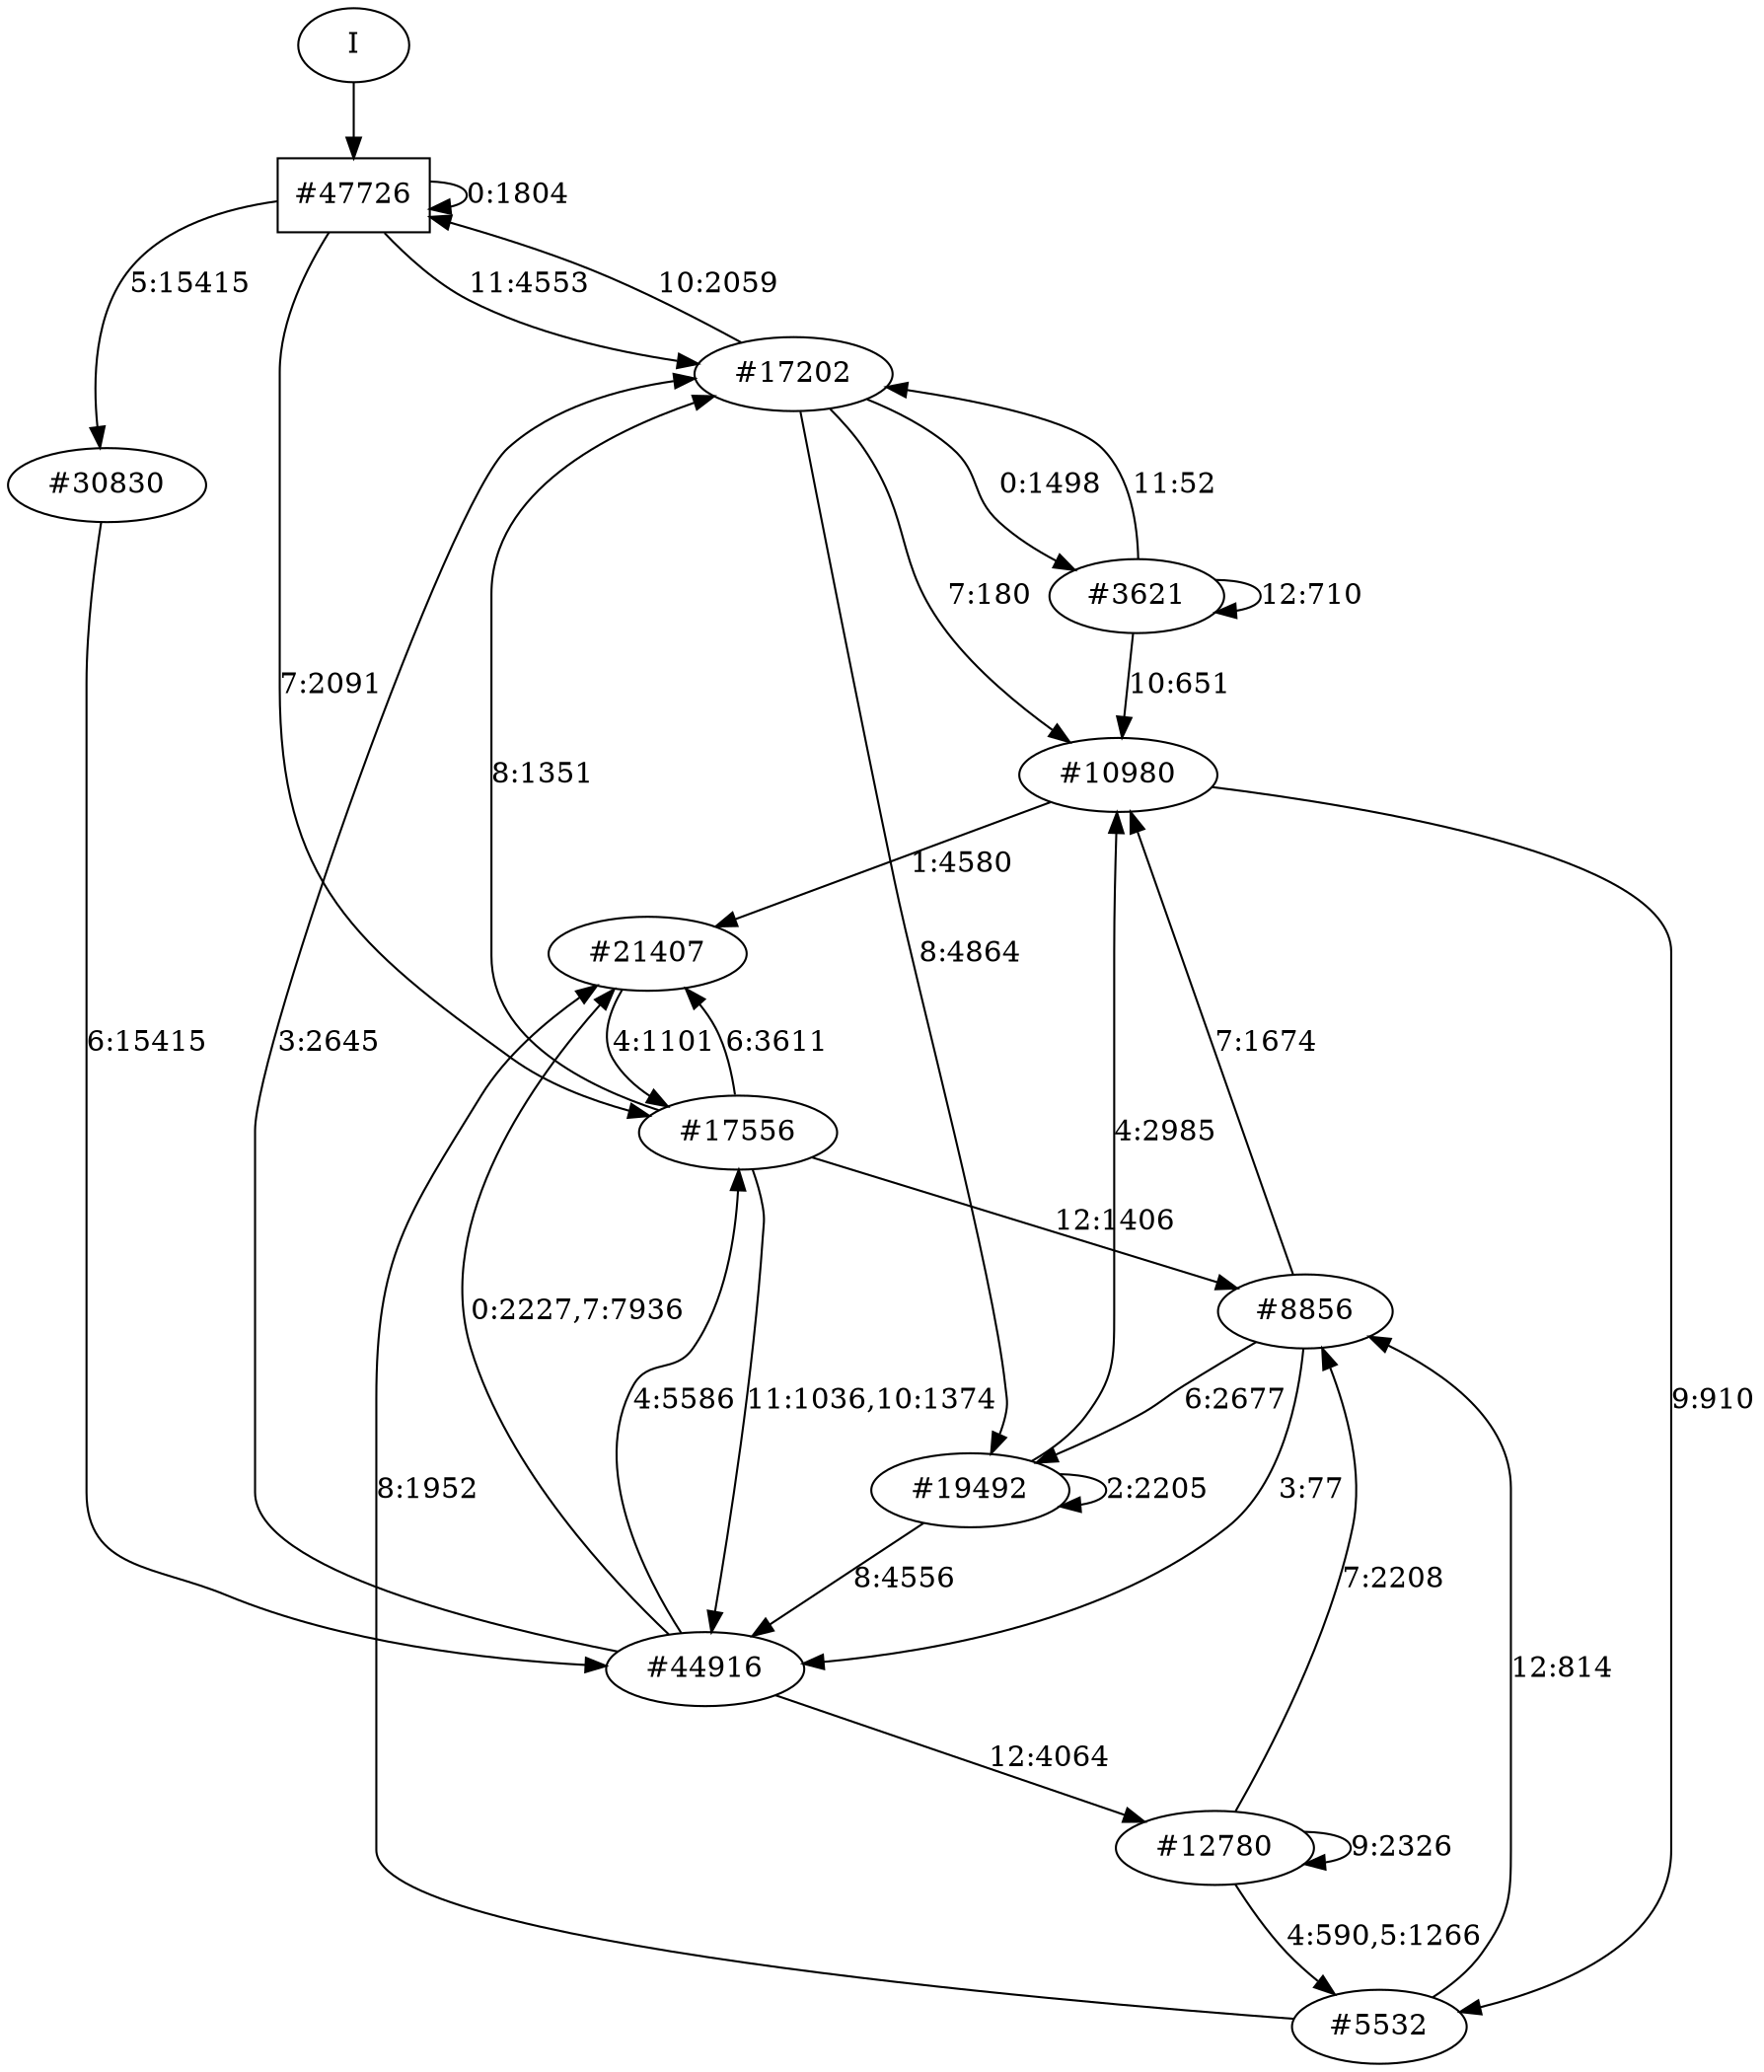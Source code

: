 // produced with flexfringe from git commitd1cf04ada0831d0605a3651971ef9a02091d8823
// dfasat/flexfringe -h=alergia -d=alergia_data -o=experiments/flexfringe_pautomac_study/flexfringe_data/exp7_n150_p0_01dfa -n=150 -p=0.01 /Users/nicholasrenninger/Google Drive/Grad School/specification learning/code/DPFA_DTS_product_experiment/dfasatInvestigations/experiments/flexfringe_pautomac_study/flexfringe_data/flexfringe_pautomac_study_train 
digraph DFA {
	0 [label="root" shape=box];
		I -> 0;
	0 [ label="#47726"  ];
		0 -> 0 [label="0:1804"  ];
		0 -> 7 [label="11:4553"  ];
		0 -> 12 [label="5:15415"  ];
		0 -> 39 [label="7:2091"  ];
	7 [ label="#17202"  ];
		7 -> 0 [label="10:2059"  ];
		7 -> 8 [label="8:4864"  ];
		7 -> 31 [label="7:180"  ];
		7 -> 35 [label="0:1498"  ];
	35 [ label="#3621"  ];
		35 -> 7 [label="11:52"  ];
		35 -> 31 [label="10:651"  ];
		35 -> 35 [label="12:710"  ];
	8 [ label="#19492"  ];
		8 -> 8 [label="2:2205"  ];
		8 -> 13 [label="8:4556"  ];
		8 -> 31 [label="4:2985"  ];
	31 [ label="#10980"  ];
		31 -> 30 [label="1:4580"  ];
		31 -> 241 [label="9:910"  ];
	12 [ label="#30830"  ];
		12 -> 13 [label="6:15415"  ];
	13 [ label="#44916"  ];
		13 -> 7 [label="3:2645"  ];
		13 -> 27 [label="12:4064"  ];
		13 -> 30 [label="0:2227,7:7936"  ];
		13 -> 39 [label="4:5586"  ];
	30 [ label="#21407"  ];
		30 -> 39 [label="4:1101"  ];
	27 [ label="#12780"  ];
		27 -> 27 [label="9:2326"  ];
		27 -> 136 [label="7:2208"  ];
		27 -> 241 [label="4:590,5:1266"  ];
	136 [ label="#8856"  ];
		136 -> 8 [label="6:2677"  ];
		136 -> 13 [label="3:77"  ];
		136 -> 31 [label="7:1674"  ];
	241 [ label="#5532"  ];
		241 -> 30 [label="8:1952"  ];
		241 -> 136 [label="12:814"  ];
	39 [ label="#17556"  ];
		39 -> 7 [label="8:1351"  ];
		39 -> 13 [label="11:1036,10:1374"  ];
		39 -> 30 [label="6:3611"  ];
		39 -> 136 [label="12:1406"  ];
}
